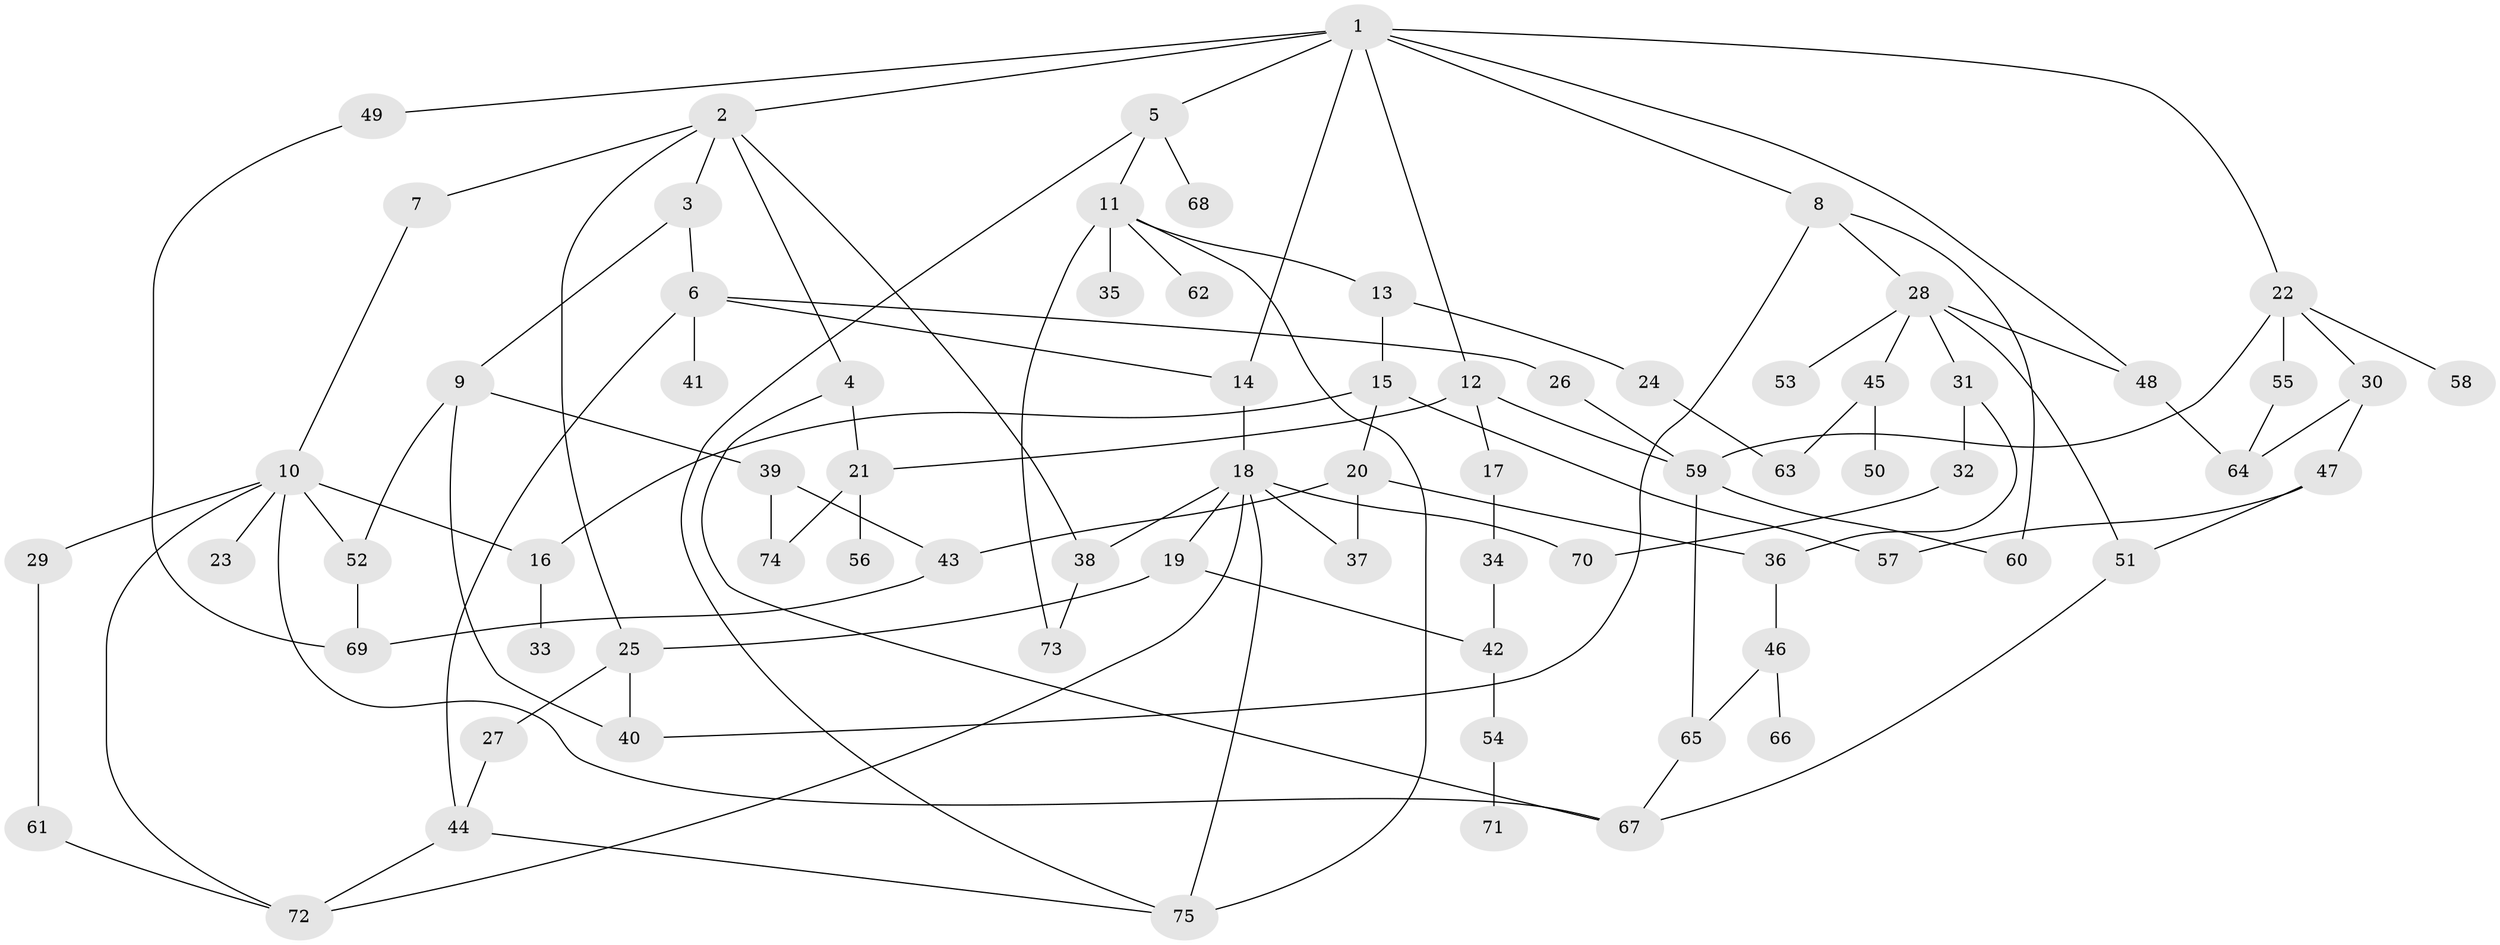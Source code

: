 // Generated by graph-tools (version 1.1) at 2025/49/03/09/25 03:49:20]
// undirected, 75 vertices, 111 edges
graph export_dot {
graph [start="1"]
  node [color=gray90,style=filled];
  1;
  2;
  3;
  4;
  5;
  6;
  7;
  8;
  9;
  10;
  11;
  12;
  13;
  14;
  15;
  16;
  17;
  18;
  19;
  20;
  21;
  22;
  23;
  24;
  25;
  26;
  27;
  28;
  29;
  30;
  31;
  32;
  33;
  34;
  35;
  36;
  37;
  38;
  39;
  40;
  41;
  42;
  43;
  44;
  45;
  46;
  47;
  48;
  49;
  50;
  51;
  52;
  53;
  54;
  55;
  56;
  57;
  58;
  59;
  60;
  61;
  62;
  63;
  64;
  65;
  66;
  67;
  68;
  69;
  70;
  71;
  72;
  73;
  74;
  75;
  1 -- 2;
  1 -- 5;
  1 -- 8;
  1 -- 12;
  1 -- 22;
  1 -- 49;
  1 -- 48;
  1 -- 14;
  2 -- 3;
  2 -- 4;
  2 -- 7;
  2 -- 38;
  2 -- 25;
  3 -- 6;
  3 -- 9;
  4 -- 21;
  4 -- 67;
  5 -- 11;
  5 -- 68;
  5 -- 75;
  6 -- 14;
  6 -- 26;
  6 -- 41;
  6 -- 44;
  7 -- 10;
  8 -- 28;
  8 -- 60;
  8 -- 40;
  9 -- 39;
  9 -- 52;
  9 -- 40;
  10 -- 23;
  10 -- 29;
  10 -- 67;
  10 -- 72;
  10 -- 52;
  10 -- 16;
  11 -- 13;
  11 -- 35;
  11 -- 62;
  11 -- 73;
  11 -- 75;
  12 -- 17;
  12 -- 59;
  12 -- 21;
  13 -- 15;
  13 -- 24;
  14 -- 18;
  15 -- 16;
  15 -- 20;
  15 -- 57;
  16 -- 33;
  17 -- 34;
  18 -- 19;
  18 -- 75;
  18 -- 70;
  18 -- 37;
  18 -- 72;
  18 -- 38;
  19 -- 25;
  19 -- 42;
  20 -- 37;
  20 -- 36;
  20 -- 43;
  21 -- 56;
  21 -- 74;
  22 -- 30;
  22 -- 55;
  22 -- 58;
  22 -- 59;
  24 -- 63;
  25 -- 27;
  25 -- 40;
  26 -- 59;
  27 -- 44;
  28 -- 31;
  28 -- 45;
  28 -- 48;
  28 -- 53;
  28 -- 51;
  29 -- 61;
  30 -- 47;
  30 -- 64;
  31 -- 32;
  31 -- 36;
  32 -- 70;
  34 -- 42;
  36 -- 46;
  38 -- 73;
  39 -- 43;
  39 -- 74;
  42 -- 54;
  43 -- 69;
  44 -- 75;
  44 -- 72;
  45 -- 50;
  45 -- 63;
  46 -- 66;
  46 -- 65;
  47 -- 51;
  47 -- 57;
  48 -- 64;
  49 -- 69;
  51 -- 67;
  52 -- 69;
  54 -- 71;
  55 -- 64;
  59 -- 65;
  59 -- 60;
  61 -- 72;
  65 -- 67;
}
